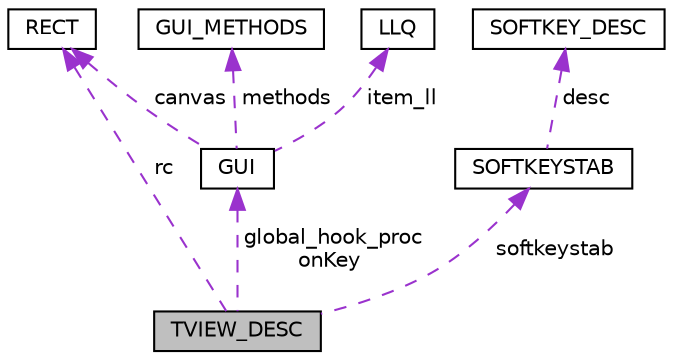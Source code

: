 digraph "TVIEW_DESC"
{
 // LATEX_PDF_SIZE
  edge [fontname="Helvetica",fontsize="10",labelfontname="Helvetica",labelfontsize="10"];
  node [fontname="Helvetica",fontsize="10",shape=record];
  Node1 [label="TVIEW_DESC",height=0.2,width=0.4,color="black", fillcolor="grey75", style="filled", fontcolor="black",tooltip="Popup definition."];
  Node2 -> Node1 [dir="back",color="darkorchid3",fontsize="10",style="dashed",label=" rc" ,fontname="Helvetica"];
  Node2 [label="RECT",height=0.2,width=0.4,color="black", fillcolor="white", style="filled",URL="$group___g_u_i.html#struct_r_e_c_t",tooltip="Rectangle region."];
  Node3 -> Node1 [dir="back",color="darkorchid3",fontsize="10",style="dashed",label=" softkeystab" ,fontname="Helvetica"];
  Node3 [label="SOFTKEYSTAB",height=0.2,width=0.4,color="black", fillcolor="white", style="filled",URL="$group___u_i.html#struct_s_o_f_t_k_e_y_s_t_a_b",tooltip="List of the softkeys."];
  Node4 -> Node3 [dir="back",color="darkorchid3",fontsize="10",style="dashed",label=" desc" ,fontname="Helvetica"];
  Node4 [label="SOFTKEY_DESC",height=0.2,width=0.4,color="black", fillcolor="white", style="filled",URL="$group___u_i.html#struct_s_o_f_t_k_e_y___d_e_s_c",tooltip="UI softkey definition."];
  Node5 -> Node1 [dir="back",color="darkorchid3",fontsize="10",style="dashed",label=" global_hook_proc\nonKey" ,fontname="Helvetica"];
  Node5 [label="GUI",height=0.2,width=0.4,color="black", fillcolor="white", style="filled",URL="$group___g_u_i.html#struct_g_u_i",tooltip="GUI description and state."];
  Node6 -> Node5 [dir="back",color="darkorchid3",fontsize="10",style="dashed",label=" methods" ,fontname="Helvetica"];
  Node6 [label="GUI_METHODS",height=0.2,width=0.4,color="black", fillcolor="white", style="filled",URL="$group___g_u_i.html#struct_g_u_i___m_e_t_h_o_d_s",tooltip="GUI callbacks."];
  Node2 -> Node5 [dir="back",color="darkorchid3",fontsize="10",style="dashed",label=" canvas" ,fontname="Helvetica"];
  Node7 -> Node5 [dir="back",color="darkorchid3",fontsize="10",style="dashed",label=" item_ll" ,fontname="Helvetica"];
  Node7 [label="LLQ",height=0.2,width=0.4,color="black", fillcolor="white", style="filled",URL="$group___s_w_i_l_i_b.html#struct_l_l_q",tooltip="Linked-List header."];
}
